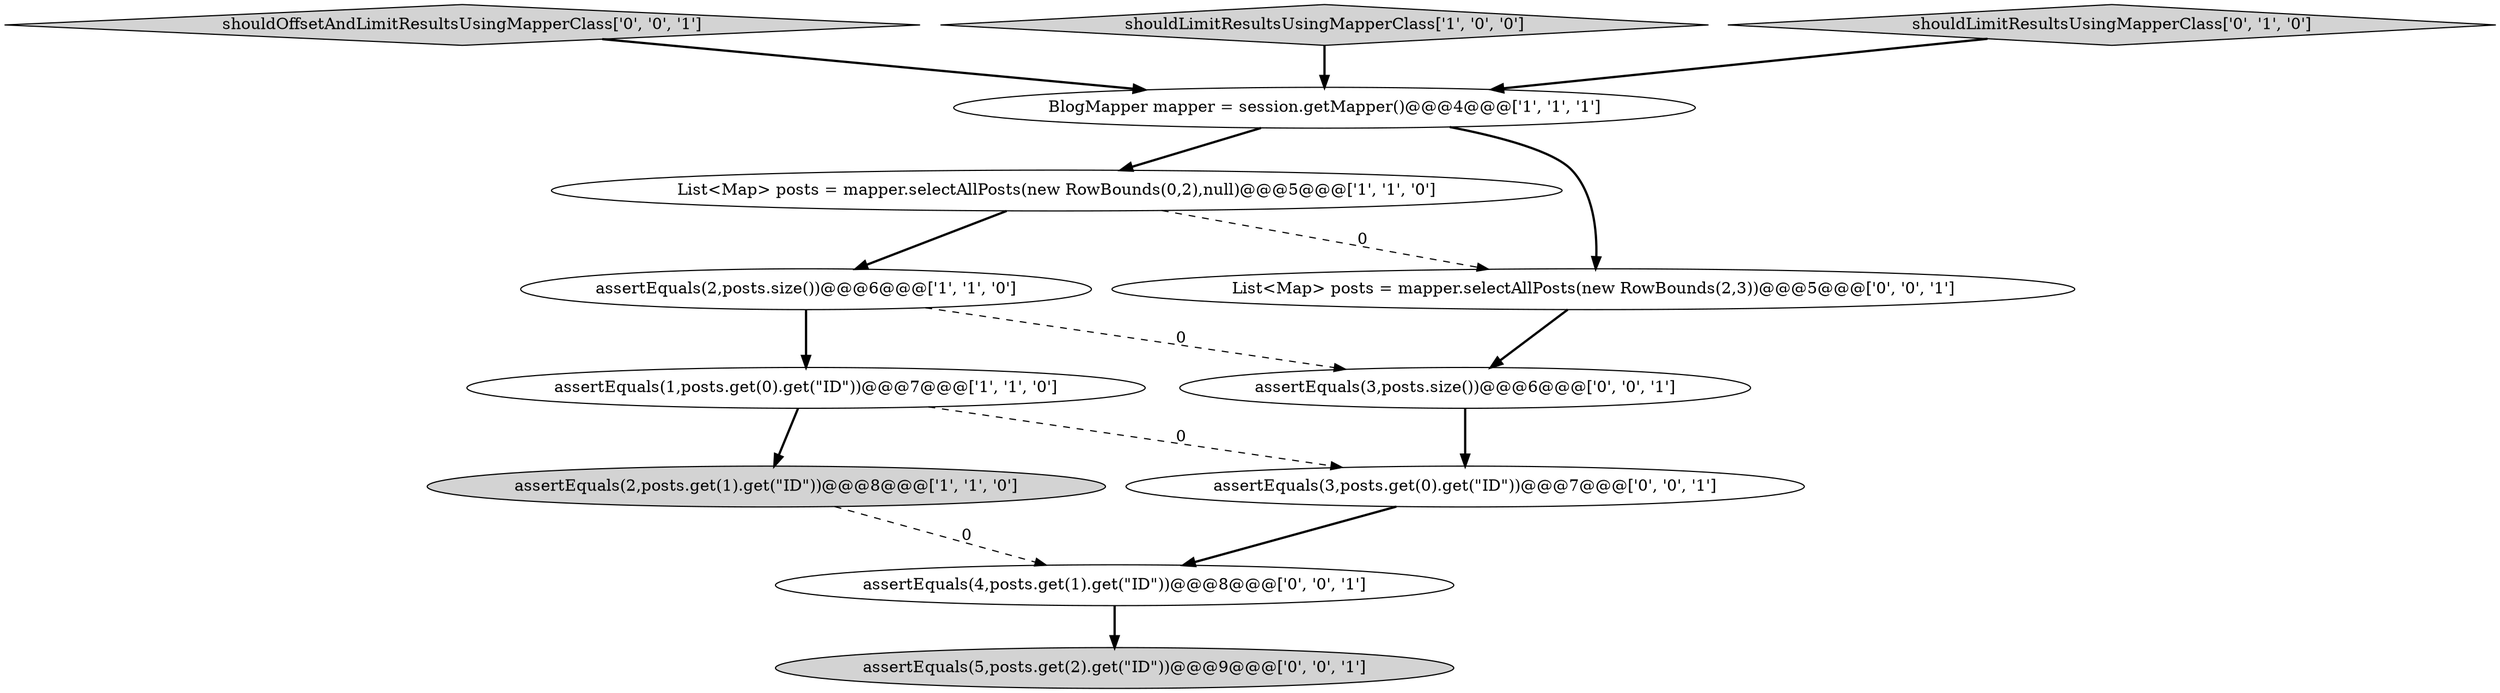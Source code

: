 digraph {
11 [style = filled, label = "shouldOffsetAndLimitResultsUsingMapperClass['0', '0', '1']", fillcolor = lightgray, shape = diamond image = "AAA0AAABBB3BBB"];
3 [style = filled, label = "assertEquals(1,posts.get(0).get(\"ID\"))@@@7@@@['1', '1', '0']", fillcolor = white, shape = ellipse image = "AAA0AAABBB1BBB"];
9 [style = filled, label = "assertEquals(3,posts.size())@@@6@@@['0', '0', '1']", fillcolor = white, shape = ellipse image = "AAA0AAABBB3BBB"];
12 [style = filled, label = "assertEquals(5,posts.get(2).get(\"ID\"))@@@9@@@['0', '0', '1']", fillcolor = lightgray, shape = ellipse image = "AAA0AAABBB3BBB"];
7 [style = filled, label = "assertEquals(4,posts.get(1).get(\"ID\"))@@@8@@@['0', '0', '1']", fillcolor = white, shape = ellipse image = "AAA0AAABBB3BBB"];
1 [style = filled, label = "List<Map> posts = mapper.selectAllPosts(new RowBounds(0,2),null)@@@5@@@['1', '1', '0']", fillcolor = white, shape = ellipse image = "AAA0AAABBB1BBB"];
5 [style = filled, label = "assertEquals(2,posts.get(1).get(\"ID\"))@@@8@@@['1', '1', '0']", fillcolor = lightgray, shape = ellipse image = "AAA0AAABBB1BBB"];
8 [style = filled, label = "List<Map> posts = mapper.selectAllPosts(new RowBounds(2,3))@@@5@@@['0', '0', '1']", fillcolor = white, shape = ellipse image = "AAA0AAABBB3BBB"];
4 [style = filled, label = "BlogMapper mapper = session.getMapper()@@@4@@@['1', '1', '1']", fillcolor = white, shape = ellipse image = "AAA0AAABBB1BBB"];
2 [style = filled, label = "shouldLimitResultsUsingMapperClass['1', '0', '0']", fillcolor = lightgray, shape = diamond image = "AAA0AAABBB1BBB"];
0 [style = filled, label = "assertEquals(2,posts.size())@@@6@@@['1', '1', '0']", fillcolor = white, shape = ellipse image = "AAA0AAABBB1BBB"];
6 [style = filled, label = "shouldLimitResultsUsingMapperClass['0', '1', '0']", fillcolor = lightgray, shape = diamond image = "AAA0AAABBB2BBB"];
10 [style = filled, label = "assertEquals(3,posts.get(0).get(\"ID\"))@@@7@@@['0', '0', '1']", fillcolor = white, shape = ellipse image = "AAA0AAABBB3BBB"];
0->3 [style = bold, label=""];
4->8 [style = bold, label=""];
6->4 [style = bold, label=""];
1->8 [style = dashed, label="0"];
3->5 [style = bold, label=""];
4->1 [style = bold, label=""];
3->10 [style = dashed, label="0"];
1->0 [style = bold, label=""];
0->9 [style = dashed, label="0"];
9->10 [style = bold, label=""];
5->7 [style = dashed, label="0"];
2->4 [style = bold, label=""];
10->7 [style = bold, label=""];
7->12 [style = bold, label=""];
11->4 [style = bold, label=""];
8->9 [style = bold, label=""];
}
